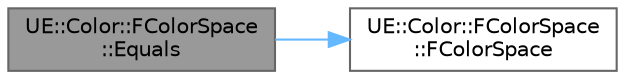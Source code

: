 digraph "UE::Color::FColorSpace::Equals"
{
 // INTERACTIVE_SVG=YES
 // LATEX_PDF_SIZE
  bgcolor="transparent";
  edge [fontname=Helvetica,fontsize=10,labelfontname=Helvetica,labelfontsize=10];
  node [fontname=Helvetica,fontsize=10,shape=box,height=0.2,width=0.4];
  rankdir="LR";
  Node1 [id="Node000001",label="UE::Color::FColorSpace\l::Equals",height=0.2,width=0.4,color="gray40", fillcolor="grey60", style="filled", fontcolor="black",tooltip="Check against another color space for equality, within specified error limits."];
  Node1 -> Node2 [id="edge1_Node000001_Node000002",color="steelblue1",style="solid",tooltip=" "];
  Node2 [id="Node000002",label="UE::Color::FColorSpace\l::FColorSpace",height=0.2,width=0.4,color="grey40", fillcolor="white", style="filled",URL="$dc/da2/classUE_1_1Color_1_1FColorSpace.html#a2e9d4ab61b1e7d853187bdbeea54eedc",tooltip="Constructor."];
}
